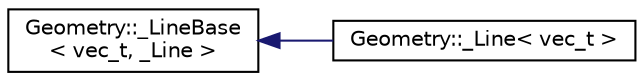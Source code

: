 digraph "Graphical Class Hierarchy"
{
  edge [fontname="Helvetica",fontsize="10",labelfontname="Helvetica",labelfontsize="10"];
  node [fontname="Helvetica",fontsize="10",shape=record];
  rankdir="LR";
  Node1 [label="Geometry::_LineBase\l\< vec_t, _Line \>",height=0.2,width=0.4,color="black", fillcolor="white", style="filled",URL="$classGeometry_1_1__LineBase.html"];
  Node1 -> Node2 [dir="back",color="midnightblue",fontsize="10",style="solid",fontname="Helvetica"];
  Node2 [label="Geometry::_Line\< vec_t \>",height=0.2,width=0.4,color="black", fillcolor="white", style="filled",URL="$classGeometry_1_1__Line.html"];
}
